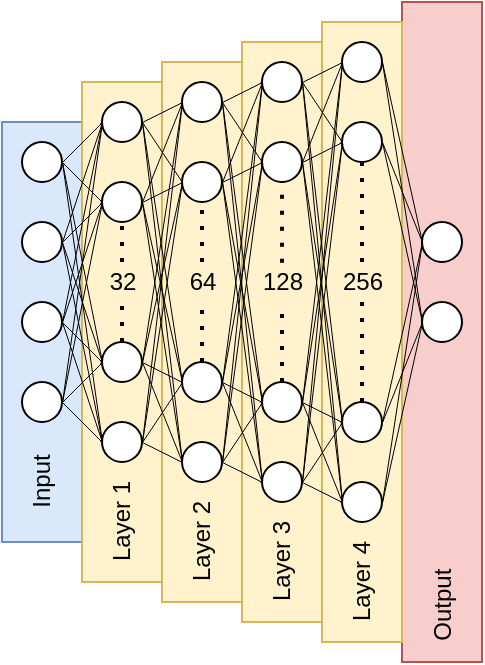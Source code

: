 <mxfile version="16.0.0" type="device"><diagram id="QJjx0-fPxzvcmYibJWj1" name="Page-1"><mxGraphModel dx="3313" dy="494" grid="1" gridSize="10" guides="0" tooltips="1" connect="1" arrows="1" fold="1" page="1" pageScale="1" pageWidth="250" pageHeight="350" math="0" shadow="0"><root><mxCell id="0"/><mxCell id="1" parent="0"/><mxCell id="jzVCBmSGAAiIgzWoK4PU-1" value="" style="group" vertex="1" connectable="0" parent="1"><mxGeometry x="-2500" width="240" height="330" as="geometry"/></mxCell><mxCell id="HOXyGE2wlWsf0si5BW3U-352" value="" style="group" parent="jzVCBmSGAAiIgzWoK4PU-1" vertex="1" connectable="0"><mxGeometry y="60" width="40" height="210" as="geometry"/></mxCell><mxCell id="HOXyGE2wlWsf0si5BW3U-348" value="" style="rounded=0;whiteSpace=wrap;html=1;fillColor=#dae8fc;strokeColor=#6c8ebf;" parent="HOXyGE2wlWsf0si5BW3U-352" vertex="1"><mxGeometry width="40" height="210" as="geometry"/></mxCell><mxCell id="HOXyGE2wlWsf0si5BW3U-350" value="Input" style="text;html=1;align=center;verticalAlign=middle;resizable=0;points=[];autosize=1;strokeColor=none;fillColor=none;rotation=-90;" parent="HOXyGE2wlWsf0si5BW3U-352" vertex="1"><mxGeometry y="170" width="40" height="20" as="geometry"/></mxCell><mxCell id="HOXyGE2wlWsf0si5BW3U-372" value="" style="group;fillColor=#f8cecc;strokeColor=#b85450;" parent="jzVCBmSGAAiIgzWoK4PU-1" vertex="1" connectable="0"><mxGeometry x="200" width="40" height="330" as="geometry"/></mxCell><mxCell id="HOXyGE2wlWsf0si5BW3U-373" value="Output" style="text;html=1;align=center;verticalAlign=middle;resizable=0;points=[];autosize=1;strokeColor=none;fillColor=none;rotation=-90;horizontal=1;" parent="HOXyGE2wlWsf0si5BW3U-372" vertex="1"><mxGeometry x="-4.448" y="292.289" width="50" height="20" as="geometry"/></mxCell><mxCell id="HOXyGE2wlWsf0si5BW3U-366" value="" style="group;fillColor=#fff2cc;strokeColor=#d6b656;" parent="jzVCBmSGAAiIgzWoK4PU-1" vertex="1" connectable="0"><mxGeometry x="160" y="10" width="40" height="310" as="geometry"/></mxCell><mxCell id="HOXyGE2wlWsf0si5BW3U-367" value="Layer 4" style="text;html=1;align=center;verticalAlign=middle;resizable=0;points=[];autosize=1;strokeColor=none;fillColor=none;rotation=-90;horizontal=1;" parent="HOXyGE2wlWsf0si5BW3U-366" vertex="1"><mxGeometry x="-10.004" y="270" width="60" height="20" as="geometry"/></mxCell><mxCell id="HOXyGE2wlWsf0si5BW3U-363" value="" style="group;fillColor=#fff2cc;strokeColor=#d6b656;" parent="jzVCBmSGAAiIgzWoK4PU-1" vertex="1" connectable="0"><mxGeometry x="120" y="20" width="40" height="290" as="geometry"/></mxCell><mxCell id="HOXyGE2wlWsf0si5BW3U-364" value="Layer 3" style="text;html=1;align=center;verticalAlign=middle;resizable=0;points=[];autosize=1;strokeColor=none;fillColor=none;rotation=-90;horizontal=1;" parent="HOXyGE2wlWsf0si5BW3U-363" vertex="1"><mxGeometry x="-10" y="250.0" width="60" height="20" as="geometry"/></mxCell><mxCell id="HOXyGE2wlWsf0si5BW3U-358" value="" style="group;fillColor=#fff2cc;strokeColor=#d6b656;" parent="jzVCBmSGAAiIgzWoK4PU-1" vertex="1" connectable="0"><mxGeometry x="80" y="30" width="40" height="270" as="geometry"/></mxCell><mxCell id="HOXyGE2wlWsf0si5BW3U-360" value="Layer 2" style="text;html=1;align=center;verticalAlign=middle;resizable=0;points=[];autosize=1;strokeColor=none;fillColor=none;rotation=-90;horizontal=1;" parent="HOXyGE2wlWsf0si5BW3U-358" vertex="1"><mxGeometry x="-10" y="229.996" width="60" height="20" as="geometry"/></mxCell><mxCell id="HOXyGE2wlWsf0si5BW3U-357" value="" style="group;fillColor=#fff2cc;strokeColor=#d6b656;" parent="jzVCBmSGAAiIgzWoK4PU-1" vertex="1" connectable="0"><mxGeometry x="40" y="40" width="40" height="250" as="geometry"/></mxCell><mxCell id="HOXyGE2wlWsf0si5BW3U-349" value="" style="rounded=0;whiteSpace=wrap;html=1;fillColor=#fff2cc;strokeColor=#d6b656;" parent="HOXyGE2wlWsf0si5BW3U-357" vertex="1"><mxGeometry width="40" height="250" as="geometry"/></mxCell><mxCell id="HOXyGE2wlWsf0si5BW3U-351" value="Layer 1" style="text;html=1;align=center;verticalAlign=middle;resizable=0;points=[];autosize=1;strokeColor=none;fillColor=none;rotation=-90;" parent="HOXyGE2wlWsf0si5BW3U-357" vertex="1"><mxGeometry x="-10" y="210" width="60" height="20" as="geometry"/></mxCell><mxCell id="HOXyGE2wlWsf0si5BW3U-341" value="" style="group" parent="jzVCBmSGAAiIgzWoK4PU-1" vertex="1" connectable="0"><mxGeometry x="50" y="50" width="25" height="180" as="geometry"/></mxCell><mxCell id="HOXyGE2wlWsf0si5BW3U-8" value="" style="ellipse;whiteSpace=wrap;html=1;aspect=fixed;container=0;" parent="HOXyGE2wlWsf0si5BW3U-341" vertex="1"><mxGeometry y="40" width="20" height="20" as="geometry"/></mxCell><mxCell id="HOXyGE2wlWsf0si5BW3U-11" value="" style="ellipse;whiteSpace=wrap;html=1;aspect=fixed;container=0;" parent="HOXyGE2wlWsf0si5BW3U-341" vertex="1"><mxGeometry y="120" width="20" height="20" as="geometry"/></mxCell><mxCell id="HOXyGE2wlWsf0si5BW3U-12" value="" style="ellipse;whiteSpace=wrap;html=1;aspect=fixed;container=0;" parent="HOXyGE2wlWsf0si5BW3U-341" vertex="1"><mxGeometry y="160" width="20" height="20" as="geometry"/></mxCell><mxCell id="HOXyGE2wlWsf0si5BW3U-14" value="" style="endArrow=none;dashed=1;html=1;dashPattern=1 3;strokeWidth=2;entryX=0.5;entryY=1;entryDx=0;entryDy=0;rounded=0;endSize=0;" parent="HOXyGE2wlWsf0si5BW3U-341" source="HOXyGE2wlWsf0si5BW3U-15" target="HOXyGE2wlWsf0si5BW3U-8" edge="1"><mxGeometry width="50" height="50" relative="1" as="geometry"><mxPoint x="30" y="69.64" as="sourcePoint"/><mxPoint x="10" y="49.64" as="targetPoint"/></mxGeometry></mxCell><mxCell id="HOXyGE2wlWsf0si5BW3U-15" value="32" style="text;html=1;align=center;verticalAlign=middle;resizable=0;points=[];autosize=1;strokeColor=none;fillColor=none;container=0;" parent="HOXyGE2wlWsf0si5BW3U-341" vertex="1"><mxGeometry x="-5" y="80" width="30" height="20" as="geometry"/></mxCell><mxCell id="HOXyGE2wlWsf0si5BW3U-17" value="" style="endArrow=none;dashed=1;html=1;dashPattern=1 3;strokeWidth=2;exitX=0.5;exitY=0;exitDx=0;exitDy=0;rounded=0;endSize=0;" parent="HOXyGE2wlWsf0si5BW3U-341" source="HOXyGE2wlWsf0si5BW3U-11" target="HOXyGE2wlWsf0si5BW3U-15" edge="1"><mxGeometry width="50" height="50" relative="1" as="geometry"><mxPoint x="40" y="119.64" as="sourcePoint"/><mxPoint x="80" y="109.64" as="targetPoint"/></mxGeometry></mxCell><mxCell id="HOXyGE2wlWsf0si5BW3U-7" value="" style="ellipse;whiteSpace=wrap;html=1;aspect=fixed;container=0;" parent="HOXyGE2wlWsf0si5BW3U-341" vertex="1"><mxGeometry width="20" height="20" as="geometry"/></mxCell><mxCell id="HOXyGE2wlWsf0si5BW3U-342" value="" style="group" parent="jzVCBmSGAAiIgzWoK4PU-1" vertex="1" connectable="0"><mxGeometry x="85" y="40" width="30" height="200" as="geometry"/></mxCell><mxCell id="HOXyGE2wlWsf0si5BW3U-177" value="" style="ellipse;whiteSpace=wrap;html=1;aspect=fixed;container=0;" parent="HOXyGE2wlWsf0si5BW3U-342" vertex="1"><mxGeometry x="5" width="20" height="20" as="geometry"/></mxCell><mxCell id="HOXyGE2wlWsf0si5BW3U-178" value="" style="ellipse;whiteSpace=wrap;html=1;aspect=fixed;container=0;" parent="HOXyGE2wlWsf0si5BW3U-342" vertex="1"><mxGeometry x="5" y="40" width="20" height="20" as="geometry"/></mxCell><mxCell id="HOXyGE2wlWsf0si5BW3U-180" value="" style="ellipse;whiteSpace=wrap;html=1;aspect=fixed;container=0;" parent="HOXyGE2wlWsf0si5BW3U-342" vertex="1"><mxGeometry x="5" y="180" width="20" height="20" as="geometry"/></mxCell><mxCell id="HOXyGE2wlWsf0si5BW3U-179" value="" style="ellipse;whiteSpace=wrap;html=1;aspect=fixed;container=0;" parent="HOXyGE2wlWsf0si5BW3U-342" vertex="1"><mxGeometry x="5" y="140" width="20" height="20" as="geometry"/></mxCell><mxCell id="HOXyGE2wlWsf0si5BW3U-244" value="" style="endArrow=none;dashed=1;html=1;dashPattern=1 3;strokeWidth=2;entryX=0.5;entryY=1;entryDx=0;entryDy=0;rounded=0;endSize=0;" parent="HOXyGE2wlWsf0si5BW3U-342" source="HOXyGE2wlWsf0si5BW3U-245" target="HOXyGE2wlWsf0si5BW3U-178" edge="1"><mxGeometry width="50" height="50" relative="1" as="geometry"><mxPoint x="35" y="79.64" as="sourcePoint"/><mxPoint x="15" y="50" as="targetPoint"/></mxGeometry></mxCell><mxCell id="HOXyGE2wlWsf0si5BW3U-245" value="64" style="text;html=1;align=center;verticalAlign=middle;resizable=0;points=[];autosize=1;strokeColor=none;fillColor=none;container=0;" parent="HOXyGE2wlWsf0si5BW3U-342" vertex="1"><mxGeometry y="90" width="30" height="20" as="geometry"/></mxCell><mxCell id="HOXyGE2wlWsf0si5BW3U-246" value="" style="endArrow=none;dashed=1;html=1;dashPattern=1 3;strokeWidth=2;exitX=0.5;exitY=0;exitDx=0;exitDy=0;rounded=0;endSize=0;" parent="HOXyGE2wlWsf0si5BW3U-342" source="HOXyGE2wlWsf0si5BW3U-179" target="HOXyGE2wlWsf0si5BW3U-245" edge="1"><mxGeometry width="50" height="50" relative="1" as="geometry"><mxPoint x="15" y="150" as="sourcePoint"/><mxPoint x="85" y="119.64" as="targetPoint"/></mxGeometry></mxCell><mxCell id="HOXyGE2wlWsf0si5BW3U-225" value="" style="endArrow=none;html=1;rounded=0;exitX=1;exitY=0.5;exitDx=0;exitDy=0;entryX=0;entryY=0.5;entryDx=0;entryDy=0;endSize=0;strokeWidth=0.5;startSize=0;" parent="jzVCBmSGAAiIgzWoK4PU-1" source="HOXyGE2wlWsf0si5BW3U-8" target="HOXyGE2wlWsf0si5BW3U-177" edge="1"><mxGeometry width="50" height="50" relative="1" as="geometry"><mxPoint x="-1500" y="219.64" as="sourcePoint"/><mxPoint x="-1440.0" y="139.28" as="targetPoint"/></mxGeometry></mxCell><mxCell id="HOXyGE2wlWsf0si5BW3U-227" value="" style="endArrow=none;html=1;rounded=0;entryX=0;entryY=0.5;entryDx=0;entryDy=0;endSize=0;strokeWidth=0.5;exitX=1;exitY=0.5;exitDx=0;exitDy=0;startSize=0;" parent="jzVCBmSGAAiIgzWoK4PU-1" source="HOXyGE2wlWsf0si5BW3U-11" target="HOXyGE2wlWsf0si5BW3U-177" edge="1"><mxGeometry width="50" height="50" relative="1" as="geometry"><mxPoint x="-1500" y="319.64" as="sourcePoint"/><mxPoint x="-1440.0" y="119.28" as="targetPoint"/></mxGeometry></mxCell><mxCell id="HOXyGE2wlWsf0si5BW3U-228" value="" style="endArrow=none;html=1;rounded=0;entryX=0;entryY=0.5;entryDx=0;entryDy=0;endSize=0;strokeWidth=0.5;exitX=1;exitY=0.5;exitDx=0;exitDy=0;startSize=0;" parent="jzVCBmSGAAiIgzWoK4PU-1" source="HOXyGE2wlWsf0si5BW3U-12" target="HOXyGE2wlWsf0si5BW3U-177" edge="1"><mxGeometry width="50" height="50" relative="1" as="geometry"><mxPoint x="-1500" y="359.64" as="sourcePoint"/><mxPoint x="-1440.0" y="119.28" as="targetPoint"/></mxGeometry></mxCell><mxCell id="HOXyGE2wlWsf0si5BW3U-226" value="" style="endArrow=none;html=1;rounded=0;exitX=1;exitY=0.5;exitDx=0;exitDy=0;entryX=0;entryY=0.5;entryDx=0;entryDy=0;endSize=0;strokeWidth=0.5;startSize=0;" parent="jzVCBmSGAAiIgzWoK4PU-1" source="HOXyGE2wlWsf0si5BW3U-7" target="HOXyGE2wlWsf0si5BW3U-177" edge="1"><mxGeometry width="50" height="50" relative="1" as="geometry"><mxPoint x="-1500" y="179.64" as="sourcePoint"/><mxPoint x="-1440.0" y="139.28" as="targetPoint"/></mxGeometry></mxCell><mxCell id="HOXyGE2wlWsf0si5BW3U-232" value="" style="endArrow=none;html=1;rounded=0;entryX=0;entryY=0.5;entryDx=0;entryDy=0;endSize=0;strokeWidth=0.5;exitX=1;exitY=0.5;exitDx=0;exitDy=0;startSize=0;" parent="jzVCBmSGAAiIgzWoK4PU-1" source="HOXyGE2wlWsf0si5BW3U-8" target="HOXyGE2wlWsf0si5BW3U-178" edge="1"><mxGeometry width="50" height="50" relative="1" as="geometry"><mxPoint x="110" y="100" as="sourcePoint"/><mxPoint x="170.0" y="59.64" as="targetPoint"/></mxGeometry></mxCell><mxCell id="HOXyGE2wlWsf0si5BW3U-231" value="" style="endArrow=none;html=1;rounded=0;entryX=0;entryY=0.5;entryDx=0;entryDy=0;endSize=0;strokeWidth=0.5;exitX=1;exitY=0.5;exitDx=0;exitDy=0;startSize=0;" parent="jzVCBmSGAAiIgzWoK4PU-1" source="HOXyGE2wlWsf0si5BW3U-11" target="HOXyGE2wlWsf0si5BW3U-178" edge="1"><mxGeometry width="50" height="50" relative="1" as="geometry"><mxPoint x="110" y="200" as="sourcePoint"/><mxPoint x="170.0" y="39.64" as="targetPoint"/></mxGeometry></mxCell><mxCell id="HOXyGE2wlWsf0si5BW3U-230" value="" style="endArrow=none;html=1;rounded=0;entryX=0;entryY=0.5;entryDx=0;entryDy=0;endSize=0;strokeWidth=0.5;exitX=1;exitY=0.5;exitDx=0;exitDy=0;startSize=0;" parent="jzVCBmSGAAiIgzWoK4PU-1" source="HOXyGE2wlWsf0si5BW3U-12" target="HOXyGE2wlWsf0si5BW3U-178" edge="1"><mxGeometry width="50" height="50" relative="1" as="geometry"><mxPoint x="110" y="240" as="sourcePoint"/><mxPoint x="170.0" y="39.64" as="targetPoint"/></mxGeometry></mxCell><mxCell id="HOXyGE2wlWsf0si5BW3U-233" value="" style="endArrow=none;html=1;rounded=0;entryX=0;entryY=0.5;entryDx=0;entryDy=0;endSize=0;strokeWidth=0.5;exitX=1;exitY=0.5;exitDx=0;exitDy=0;startSize=0;" parent="jzVCBmSGAAiIgzWoK4PU-1" source="HOXyGE2wlWsf0si5BW3U-7" target="HOXyGE2wlWsf0si5BW3U-178" edge="1"><mxGeometry width="50" height="50" relative="1" as="geometry"><mxPoint x="110" y="60" as="sourcePoint"/><mxPoint x="170.0" y="59.64" as="targetPoint"/></mxGeometry></mxCell><mxCell id="HOXyGE2wlWsf0si5BW3U-234" value="" style="endArrow=none;html=1;rounded=0;exitX=1;exitY=0.5;exitDx=0;exitDy=0;entryX=0;entryY=0.5;entryDx=0;entryDy=0;endSize=0;strokeWidth=0.5;startSize=0;" parent="jzVCBmSGAAiIgzWoK4PU-1" source="HOXyGE2wlWsf0si5BW3U-8" target="HOXyGE2wlWsf0si5BW3U-180" edge="1"><mxGeometry width="50" height="50" relative="1" as="geometry"><mxPoint x="110" y="80" as="sourcePoint"/><mxPoint x="170.0" y="278.92" as="targetPoint"/></mxGeometry></mxCell><mxCell id="HOXyGE2wlWsf0si5BW3U-235" value="" style="endArrow=none;html=1;rounded=0;entryX=0;entryY=0.5;entryDx=0;entryDy=0;exitX=1;exitY=0.5;exitDx=0;exitDy=0;endSize=0;strokeWidth=0.5;startSize=0;" parent="jzVCBmSGAAiIgzWoK4PU-1" source="HOXyGE2wlWsf0si5BW3U-11" target="HOXyGE2wlWsf0si5BW3U-180" edge="1"><mxGeometry width="50" height="50" relative="1" as="geometry"><mxPoint x="110" y="180.0" as="sourcePoint"/><mxPoint x="170.0" y="258.92" as="targetPoint"/></mxGeometry></mxCell><mxCell id="HOXyGE2wlWsf0si5BW3U-236" value="" style="endArrow=none;html=1;rounded=0;exitX=1;exitY=0.5;exitDx=0;exitDy=0;entryX=0;entryY=0.5;entryDx=0;entryDy=0;endSize=0;strokeWidth=0.5;startSize=0;" parent="jzVCBmSGAAiIgzWoK4PU-1" source="HOXyGE2wlWsf0si5BW3U-12" target="HOXyGE2wlWsf0si5BW3U-180" edge="1"><mxGeometry width="50" height="50" relative="1" as="geometry"><mxPoint x="110" y="220" as="sourcePoint"/><mxPoint x="170.0" y="258.92" as="targetPoint"/></mxGeometry></mxCell><mxCell id="HOXyGE2wlWsf0si5BW3U-237" value="" style="endArrow=none;html=1;rounded=0;entryX=0;entryY=0.5;entryDx=0;entryDy=0;exitX=1;exitY=0.5;exitDx=0;exitDy=0;endSize=0;strokeWidth=0.5;startSize=0;" parent="jzVCBmSGAAiIgzWoK4PU-1" source="HOXyGE2wlWsf0si5BW3U-7" target="HOXyGE2wlWsf0si5BW3U-180" edge="1"><mxGeometry width="50" height="50" relative="1" as="geometry"><mxPoint x="110" y="40" as="sourcePoint"/><mxPoint x="170.0" y="278.92" as="targetPoint"/></mxGeometry></mxCell><mxCell id="HOXyGE2wlWsf0si5BW3U-240" value="" style="endArrow=none;html=1;rounded=0;entryX=0;entryY=0.5;entryDx=0;entryDy=0;endSize=0;strokeWidth=0.5;exitX=1;exitY=0.5;exitDx=0;exitDy=0;startSize=0;" parent="jzVCBmSGAAiIgzWoK4PU-1" source="HOXyGE2wlWsf0si5BW3U-8" target="HOXyGE2wlWsf0si5BW3U-179" edge="1"><mxGeometry width="50" height="50" relative="1" as="geometry"><mxPoint x="110" y="80" as="sourcePoint"/><mxPoint x="170.0" y="238.92" as="targetPoint"/></mxGeometry></mxCell><mxCell id="HOXyGE2wlWsf0si5BW3U-241" value="" style="endArrow=none;html=1;rounded=0;entryX=0;entryY=0.5;entryDx=0;entryDy=0;endSize=0;strokeWidth=0.5;exitX=1;exitY=0.5;exitDx=0;exitDy=0;startSize=0;" parent="jzVCBmSGAAiIgzWoK4PU-1" source="HOXyGE2wlWsf0si5BW3U-11" target="HOXyGE2wlWsf0si5BW3U-179" edge="1"><mxGeometry width="50" height="50" relative="1" as="geometry"><mxPoint x="110" y="180.0" as="sourcePoint"/><mxPoint x="170.0" y="218.92" as="targetPoint"/></mxGeometry></mxCell><mxCell id="HOXyGE2wlWsf0si5BW3U-242" value="" style="endArrow=none;html=1;rounded=0;entryX=0;entryY=0.5;entryDx=0;entryDy=0;endSize=0;strokeWidth=0.5;exitX=1;exitY=0.5;exitDx=0;exitDy=0;startSize=0;" parent="jzVCBmSGAAiIgzWoK4PU-1" source="HOXyGE2wlWsf0si5BW3U-12" target="HOXyGE2wlWsf0si5BW3U-179" edge="1"><mxGeometry width="50" height="50" relative="1" as="geometry"><mxPoint x="110" y="220" as="sourcePoint"/><mxPoint x="170.0" y="218.92" as="targetPoint"/></mxGeometry></mxCell><mxCell id="HOXyGE2wlWsf0si5BW3U-239" value="" style="endArrow=none;html=1;rounded=0;entryX=0;entryY=0.5;entryDx=0;entryDy=0;endSize=0;strokeWidth=0.5;exitX=1;exitY=0.5;exitDx=0;exitDy=0;startSize=0;" parent="jzVCBmSGAAiIgzWoK4PU-1" source="HOXyGE2wlWsf0si5BW3U-7" target="HOXyGE2wlWsf0si5BW3U-179" edge="1"><mxGeometry width="50" height="50" relative="1" as="geometry"><mxPoint x="110" y="40" as="sourcePoint"/><mxPoint x="170.0" y="238.92" as="targetPoint"/></mxGeometry></mxCell><mxCell id="HOXyGE2wlWsf0si5BW3U-343" value="" style="group" parent="jzVCBmSGAAiIgzWoK4PU-1" vertex="1" connectable="0"><mxGeometry x="125" y="30" width="35" height="220" as="geometry"/></mxCell><mxCell id="HOXyGE2wlWsf0si5BW3U-181" value="" style="ellipse;whiteSpace=wrap;html=1;aspect=fixed;container=0;" parent="HOXyGE2wlWsf0si5BW3U-343" vertex="1"><mxGeometry x="5" y="40" width="20" height="20" as="geometry"/></mxCell><mxCell id="HOXyGE2wlWsf0si5BW3U-182" value="" style="ellipse;whiteSpace=wrap;html=1;aspect=fixed;container=0;" parent="HOXyGE2wlWsf0si5BW3U-343" vertex="1"><mxGeometry x="5" y="160" width="20" height="20" as="geometry"/></mxCell><mxCell id="HOXyGE2wlWsf0si5BW3U-183" value="" style="ellipse;whiteSpace=wrap;html=1;aspect=fixed;container=0;" parent="HOXyGE2wlWsf0si5BW3U-343" vertex="1"><mxGeometry x="5" y="200" width="20" height="20" as="geometry"/></mxCell><mxCell id="HOXyGE2wlWsf0si5BW3U-184" value="" style="endArrow=none;dashed=1;html=1;dashPattern=1 3;strokeWidth=2;entryX=0.5;entryY=1;entryDx=0;entryDy=0;rounded=0;endSize=0;" parent="HOXyGE2wlWsf0si5BW3U-343" source="HOXyGE2wlWsf0si5BW3U-185" target="HOXyGE2wlWsf0si5BW3U-181" edge="1"><mxGeometry width="50" height="50" relative="1" as="geometry"><mxPoint x="35" y="90" as="sourcePoint"/><mxPoint x="15" y="70" as="targetPoint"/></mxGeometry></mxCell><mxCell id="HOXyGE2wlWsf0si5BW3U-185" value="128" style="text;html=1;align=center;verticalAlign=middle;resizable=0;points=[];autosize=1;strokeColor=none;fillColor=none;container=0;" parent="HOXyGE2wlWsf0si5BW3U-343" vertex="1"><mxGeometry x="-5" y="100.36" width="40" height="20" as="geometry"/></mxCell><mxCell id="HOXyGE2wlWsf0si5BW3U-186" value="" style="endArrow=none;dashed=1;html=1;dashPattern=1 3;strokeWidth=2;exitX=0.5;exitY=0;exitDx=0;exitDy=0;rounded=0;endSize=0;" parent="HOXyGE2wlWsf0si5BW3U-343" source="HOXyGE2wlWsf0si5BW3U-182" target="HOXyGE2wlWsf0si5BW3U-185" edge="1"><mxGeometry width="50" height="50" relative="1" as="geometry"><mxPoint x="45" y="140" as="sourcePoint"/><mxPoint x="85" y="130" as="targetPoint"/></mxGeometry></mxCell><mxCell id="HOXyGE2wlWsf0si5BW3U-218" value="" style="ellipse;whiteSpace=wrap;html=1;aspect=fixed;container=0;" parent="HOXyGE2wlWsf0si5BW3U-343" vertex="1"><mxGeometry x="5" width="20" height="20" as="geometry"/></mxCell><mxCell id="HOXyGE2wlWsf0si5BW3U-188" value="" style="endArrow=classic;html=1;exitX=1;exitY=0.5;exitDx=0;exitDy=0;entryX=0;entryY=0.5;entryDx=0;entryDy=0;strokeWidth=0.5;rounded=0;endSize=0;startSize=0;" parent="jzVCBmSGAAiIgzWoK4PU-1" source="HOXyGE2wlWsf0si5BW3U-177" target="HOXyGE2wlWsf0si5BW3U-181" edge="1"><mxGeometry width="50" height="50" relative="1" as="geometry"><mxPoint x="290" y="130" as="sourcePoint"/><mxPoint x="350" y="90" as="targetPoint"/></mxGeometry></mxCell><mxCell id="HOXyGE2wlWsf0si5BW3U-192" value="" style="endArrow=classic;html=1;exitX=1;exitY=0.5;exitDx=0;exitDy=0;entryX=0;entryY=0.5;entryDx=0;entryDy=0;strokeWidth=0.5;rounded=0;endSize=0;startSize=0;" parent="jzVCBmSGAAiIgzWoK4PU-1" source="HOXyGE2wlWsf0si5BW3U-178" target="HOXyGE2wlWsf0si5BW3U-181" edge="1"><mxGeometry width="50" height="50" relative="1" as="geometry"><mxPoint x="210" y="180" as="sourcePoint"/><mxPoint x="260" y="130" as="targetPoint"/></mxGeometry></mxCell><mxCell id="HOXyGE2wlWsf0si5BW3U-199" value="" style="endArrow=classic;html=1;strokeWidth=0.5;rounded=0;endSize=0;entryX=0;entryY=0.5;entryDx=0;entryDy=0;exitX=1;exitY=0.5;exitDx=0;exitDy=0;startSize=0;" parent="jzVCBmSGAAiIgzWoK4PU-1" source="HOXyGE2wlWsf0si5BW3U-180" target="HOXyGE2wlWsf0si5BW3U-181" edge="1"><mxGeometry width="50" height="50" relative="1" as="geometry"><mxPoint x="190" y="200" as="sourcePoint"/><mxPoint x="250" y="80" as="targetPoint"/></mxGeometry></mxCell><mxCell id="HOXyGE2wlWsf0si5BW3U-196" value="" style="endArrow=classic;html=1;strokeWidth=0.5;rounded=0;endSize=0;entryX=0;entryY=0.5;entryDx=0;entryDy=0;exitX=1;exitY=0.5;exitDx=0;exitDy=0;startSize=0;" parent="jzVCBmSGAAiIgzWoK4PU-1" source="HOXyGE2wlWsf0si5BW3U-179" target="HOXyGE2wlWsf0si5BW3U-181" edge="1"><mxGeometry width="50" height="50" relative="1" as="geometry"><mxPoint x="190" y="160" as="sourcePoint"/><mxPoint x="250" y="80" as="targetPoint"/></mxGeometry></mxCell><mxCell id="HOXyGE2wlWsf0si5BW3U-189" value="" style="endArrow=classic;html=1;entryX=0;entryY=0.5;entryDx=0;entryDy=0;strokeWidth=0.5;rounded=0;endSize=0;exitX=1;exitY=0.5;exitDx=0;exitDy=0;startSize=0;" parent="jzVCBmSGAAiIgzWoK4PU-1" source="HOXyGE2wlWsf0si5BW3U-177" target="HOXyGE2wlWsf0si5BW3U-182" edge="1"><mxGeometry width="50" height="50" relative="1" as="geometry"><mxPoint x="280" y="100" as="sourcePoint"/><mxPoint x="350" y="110" as="targetPoint"/></mxGeometry></mxCell><mxCell id="HOXyGE2wlWsf0si5BW3U-193" value="" style="endArrow=classic;html=1;strokeWidth=0.5;rounded=0;endSize=0;exitX=1;exitY=0.5;exitDx=0;exitDy=0;entryX=0;entryY=0.5;entryDx=0;entryDy=0;startSize=0;" parent="jzVCBmSGAAiIgzWoK4PU-1" source="HOXyGE2wlWsf0si5BW3U-178" target="HOXyGE2wlWsf0si5BW3U-182" edge="1"><mxGeometry width="50" height="50" relative="1" as="geometry"><mxPoint x="190" y="120" as="sourcePoint"/><mxPoint x="250" y="200" as="targetPoint"/></mxGeometry></mxCell><mxCell id="HOXyGE2wlWsf0si5BW3U-200" value="" style="endArrow=classic;html=1;exitX=1;exitY=0.5;exitDx=0;exitDy=0;strokeWidth=0.5;rounded=0;endSize=0;entryX=0;entryY=0.5;entryDx=0;entryDy=0;startSize=0;" parent="jzVCBmSGAAiIgzWoK4PU-1" source="HOXyGE2wlWsf0si5BW3U-180" target="HOXyGE2wlWsf0si5BW3U-182" edge="1"><mxGeometry width="50" height="50" relative="1" as="geometry"><mxPoint x="300" y="230" as="sourcePoint"/><mxPoint x="250" y="180" as="targetPoint"/></mxGeometry></mxCell><mxCell id="HOXyGE2wlWsf0si5BW3U-197" value="" style="endArrow=classic;html=1;exitX=1;exitY=0.5;exitDx=0;exitDy=0;entryX=0;entryY=0.5;entryDx=0;entryDy=0;strokeWidth=0.5;rounded=0;endSize=0;startSize=0;" parent="jzVCBmSGAAiIgzWoK4PU-1" source="HOXyGE2wlWsf0si5BW3U-179" target="HOXyGE2wlWsf0si5BW3U-182" edge="1"><mxGeometry width="50" height="50" relative="1" as="geometry"><mxPoint x="260" y="190" as="sourcePoint"/><mxPoint x="310" y="140" as="targetPoint"/></mxGeometry></mxCell><mxCell id="HOXyGE2wlWsf0si5BW3U-190" value="" style="endArrow=classic;html=1;entryX=0;entryY=0.5;entryDx=0;entryDy=0;strokeWidth=0.5;rounded=0;endSize=0;exitX=1;exitY=0.5;exitDx=0;exitDy=0;startSize=0;" parent="jzVCBmSGAAiIgzWoK4PU-1" source="HOXyGE2wlWsf0si5BW3U-177" target="HOXyGE2wlWsf0si5BW3U-183" edge="1"><mxGeometry width="50" height="50" relative="1" as="geometry"><mxPoint x="280" y="100" as="sourcePoint"/><mxPoint x="340" y="240" as="targetPoint"/></mxGeometry></mxCell><mxCell id="HOXyGE2wlWsf0si5BW3U-194" value="" style="endArrow=classic;html=1;strokeWidth=0.5;rounded=0;endSize=0;entryX=0;entryY=0.5;entryDx=0;entryDy=0;exitX=1;exitY=0.5;exitDx=0;exitDy=0;startSize=0;" parent="jzVCBmSGAAiIgzWoK4PU-1" source="HOXyGE2wlWsf0si5BW3U-178" target="HOXyGE2wlWsf0si5BW3U-183" edge="1"><mxGeometry width="50" height="50" relative="1" as="geometry"><mxPoint x="190" y="120" as="sourcePoint"/><mxPoint x="250" y="240" as="targetPoint"/></mxGeometry></mxCell><mxCell id="HOXyGE2wlWsf0si5BW3U-201" value="" style="endArrow=classic;html=1;exitX=1;exitY=0.5;exitDx=0;exitDy=0;strokeWidth=0.5;rounded=0;endSize=0;entryX=0;entryY=0.5;entryDx=0;entryDy=0;startSize=0;" parent="jzVCBmSGAAiIgzWoK4PU-1" source="HOXyGE2wlWsf0si5BW3U-180" target="HOXyGE2wlWsf0si5BW3U-183" edge="1"><mxGeometry width="50" height="50" relative="1" as="geometry"><mxPoint x="310" y="240" as="sourcePoint"/><mxPoint x="250" y="220" as="targetPoint"/></mxGeometry></mxCell><mxCell id="HOXyGE2wlWsf0si5BW3U-198" value="" style="endArrow=classic;html=1;entryX=0;entryY=0.5;entryDx=0;entryDy=0;strokeWidth=0.5;rounded=0;endSize=0;exitX=1;exitY=0.5;exitDx=0;exitDy=0;startSize=0;" parent="jzVCBmSGAAiIgzWoK4PU-1" source="HOXyGE2wlWsf0si5BW3U-179" target="HOXyGE2wlWsf0si5BW3U-183" edge="1"><mxGeometry width="50" height="50" relative="1" as="geometry"><mxPoint x="190" y="140" as="sourcePoint"/><mxPoint x="220" y="210" as="targetPoint"/></mxGeometry></mxCell><mxCell id="HOXyGE2wlWsf0si5BW3U-187" value="" style="endArrow=classic;html=1;exitX=1;exitY=0.5;exitDx=0;exitDy=0;entryX=0;entryY=0.5;entryDx=0;entryDy=0;strokeWidth=0.5;rounded=0;endSize=0;startSize=0;" parent="jzVCBmSGAAiIgzWoK4PU-1" source="HOXyGE2wlWsf0si5BW3U-177" target="HOXyGE2wlWsf0si5BW3U-218" edge="1"><mxGeometry width="50" height="50" relative="1" as="geometry"><mxPoint x="400" y="180" as="sourcePoint"/><mxPoint x="450" y="130" as="targetPoint"/></mxGeometry></mxCell><mxCell id="HOXyGE2wlWsf0si5BW3U-191" value="" style="endArrow=classic;html=1;exitX=1;exitY=0.5;exitDx=0;exitDy=0;entryX=0;entryY=0.5;entryDx=0;entryDy=0;strokeWidth=0.5;rounded=0;endSize=0;startSize=0;" parent="jzVCBmSGAAiIgzWoK4PU-1" source="HOXyGE2wlWsf0si5BW3U-178" target="HOXyGE2wlWsf0si5BW3U-218" edge="1"><mxGeometry width="50" height="50" relative="1" as="geometry"><mxPoint x="200" y="170" as="sourcePoint"/><mxPoint x="250" y="120" as="targetPoint"/></mxGeometry></mxCell><mxCell id="HOXyGE2wlWsf0si5BW3U-219" value="" style="endArrow=none;html=1;exitX=1;exitY=0.5;exitDx=0;exitDy=0;strokeWidth=0.5;rounded=0;endSize=0;entryX=0;entryY=0.5;entryDx=0;entryDy=0;startSize=0;" parent="jzVCBmSGAAiIgzWoK4PU-1" source="HOXyGE2wlWsf0si5BW3U-180" target="HOXyGE2wlWsf0si5BW3U-218" edge="1"><mxGeometry width="50" height="50" relative="1" as="geometry"><mxPoint x="190" y="200.36" as="sourcePoint"/><mxPoint x="250" y="40" as="targetPoint"/></mxGeometry></mxCell><mxCell id="HOXyGE2wlWsf0si5BW3U-195" value="" style="endArrow=classic;html=1;exitX=1;exitY=0.5;exitDx=0;exitDy=0;entryX=0;entryY=0.5;entryDx=0;entryDy=0;strokeWidth=0.5;rounded=0;endSize=0;startSize=0;" parent="jzVCBmSGAAiIgzWoK4PU-1" source="HOXyGE2wlWsf0si5BW3U-179" target="HOXyGE2wlWsf0si5BW3U-218" edge="1"><mxGeometry width="50" height="50" relative="1" as="geometry"><mxPoint x="240" y="190" as="sourcePoint"/><mxPoint x="290" y="140" as="targetPoint"/></mxGeometry></mxCell><mxCell id="HOXyGE2wlWsf0si5BW3U-344" value="" style="group" parent="jzVCBmSGAAiIgzWoK4PU-1" vertex="1" connectable="0"><mxGeometry x="165" y="20" width="35" height="240" as="geometry"/></mxCell><mxCell id="HOXyGE2wlWsf0si5BW3U-287" value="" style="ellipse;whiteSpace=wrap;html=1;aspect=fixed;container=0;" parent="HOXyGE2wlWsf0si5BW3U-344" vertex="1"><mxGeometry x="5" y="40" width="20" height="20" as="geometry"/></mxCell><mxCell id="HOXyGE2wlWsf0si5BW3U-288" value="" style="ellipse;whiteSpace=wrap;html=1;aspect=fixed;container=0;" parent="HOXyGE2wlWsf0si5BW3U-344" vertex="1"><mxGeometry x="5" y="220" width="20" height="20" as="geometry"/></mxCell><mxCell id="HOXyGE2wlWsf0si5BW3U-289" value="" style="ellipse;whiteSpace=wrap;html=1;aspect=fixed;container=0;" parent="HOXyGE2wlWsf0si5BW3U-344" vertex="1"><mxGeometry x="5" y="180" width="20" height="20" as="geometry"/></mxCell><mxCell id="HOXyGE2wlWsf0si5BW3U-290" value="" style="endArrow=none;dashed=1;html=1;dashPattern=1 3;strokeWidth=2;entryX=0.5;entryY=1;entryDx=0;entryDy=0;rounded=0;endSize=0;" parent="HOXyGE2wlWsf0si5BW3U-344" source="HOXyGE2wlWsf0si5BW3U-291" target="HOXyGE2wlWsf0si5BW3U-287" edge="1"><mxGeometry width="50" height="50" relative="1" as="geometry"><mxPoint x="55" y="99.64" as="sourcePoint"/><mxPoint x="35" y="70" as="targetPoint"/></mxGeometry></mxCell><mxCell id="HOXyGE2wlWsf0si5BW3U-291" value="256" style="text;html=1;align=center;verticalAlign=middle;resizable=0;points=[];autosize=1;strokeColor=none;fillColor=none;container=0;" parent="HOXyGE2wlWsf0si5BW3U-344" vertex="1"><mxGeometry x="-5" y="110" width="40" height="20" as="geometry"/></mxCell><mxCell id="HOXyGE2wlWsf0si5BW3U-292" value="" style="endArrow=none;dashed=1;html=1;dashPattern=1 3;strokeWidth=2;exitX=0.5;exitY=0;exitDx=0;exitDy=0;rounded=0;endSize=0;" parent="HOXyGE2wlWsf0si5BW3U-344" source="HOXyGE2wlWsf0si5BW3U-289" target="HOXyGE2wlWsf0si5BW3U-291" edge="1"><mxGeometry width="50" height="50" relative="1" as="geometry"><mxPoint x="35" y="170" as="sourcePoint"/><mxPoint x="105" y="139.64" as="targetPoint"/></mxGeometry></mxCell><mxCell id="HOXyGE2wlWsf0si5BW3U-251" value="" style="ellipse;whiteSpace=wrap;html=1;aspect=fixed;container=0;" parent="HOXyGE2wlWsf0si5BW3U-344" vertex="1"><mxGeometry x="5" width="20" height="20" as="geometry"/></mxCell><mxCell id="HOXyGE2wlWsf0si5BW3U-207" value="" style="endArrow=classic;html=1;rounded=0;entryX=0;entryY=0.5;entryDx=0;entryDy=0;endSize=0;strokeWidth=0.5;exitX=1;exitY=0.5;exitDx=0;exitDy=0;startSize=0;" parent="jzVCBmSGAAiIgzWoK4PU-1" source="HOXyGE2wlWsf0si5BW3U-181" target="HOXyGE2wlWsf0si5BW3U-287" edge="1"><mxGeometry width="50" height="50" relative="1" as="geometry"><mxPoint x="155" y="140" as="sourcePoint"/><mxPoint x="215.0" y="100.0" as="targetPoint"/></mxGeometry></mxCell><mxCell id="HOXyGE2wlWsf0si5BW3U-211" value="" style="endArrow=classic;html=1;rounded=0;entryX=0;entryY=0.5;entryDx=0;entryDy=0;endSize=0;strokeWidth=0.5;exitX=1;exitY=0.5;exitDx=0;exitDy=0;startSize=0;" parent="jzVCBmSGAAiIgzWoK4PU-1" source="HOXyGE2wlWsf0si5BW3U-182" target="HOXyGE2wlWsf0si5BW3U-287" edge="1"><mxGeometry width="50" height="50" relative="1" as="geometry"><mxPoint x="155" y="200" as="sourcePoint"/><mxPoint x="215.0" y="40.0" as="targetPoint"/></mxGeometry></mxCell><mxCell id="HOXyGE2wlWsf0si5BW3U-215" value="" style="endArrow=classic;html=1;rounded=0;entryX=0;entryY=0.5;entryDx=0;entryDy=0;endSize=0;strokeWidth=0.5;exitX=1;exitY=0.5;exitDx=0;exitDy=0;startSize=0;" parent="jzVCBmSGAAiIgzWoK4PU-1" source="HOXyGE2wlWsf0si5BW3U-183" target="HOXyGE2wlWsf0si5BW3U-287" edge="1"><mxGeometry width="50" height="50" relative="1" as="geometry"><mxPoint x="155" y="240" as="sourcePoint"/><mxPoint x="215.0" y="40.0" as="targetPoint"/></mxGeometry></mxCell><mxCell id="HOXyGE2wlWsf0si5BW3U-203" value="" style="endArrow=classic;html=1;rounded=0;entryX=0;entryY=0.5;entryDx=0;entryDy=0;endSize=0;strokeWidth=0.5;exitX=1;exitY=0.5;exitDx=0;exitDy=0;startSize=0;" parent="jzVCBmSGAAiIgzWoK4PU-1" source="HOXyGE2wlWsf0si5BW3U-218" target="HOXyGE2wlWsf0si5BW3U-287" edge="1"><mxGeometry width="50" height="50" relative="1" as="geometry"><mxPoint x="155" y="100" as="sourcePoint"/><mxPoint x="215.0" y="100.0" as="targetPoint"/></mxGeometry></mxCell><mxCell id="HOXyGE2wlWsf0si5BW3U-209" value="" style="endArrow=classic;html=1;rounded=0;exitX=1;exitY=0.5;exitDx=0;exitDy=0;entryX=0;entryY=0.5;entryDx=0;entryDy=0;endSize=0;strokeWidth=0.5;startSize=0;" parent="jzVCBmSGAAiIgzWoK4PU-1" source="HOXyGE2wlWsf0si5BW3U-181" target="HOXyGE2wlWsf0si5BW3U-288" edge="1"><mxGeometry width="50" height="50" relative="1" as="geometry"><mxPoint x="205" y="120" as="sourcePoint"/><mxPoint x="215.0" y="279.28" as="targetPoint"/></mxGeometry></mxCell><mxCell id="HOXyGE2wlWsf0si5BW3U-213" value="" style="endArrow=classic;html=1;rounded=0;entryX=0;entryY=0.5;entryDx=0;entryDy=0;exitX=1;exitY=0.5;exitDx=0;exitDy=0;endSize=0;strokeWidth=0.5;startSize=0;" parent="jzVCBmSGAAiIgzWoK4PU-1" source="HOXyGE2wlWsf0si5BW3U-182" target="HOXyGE2wlWsf0si5BW3U-288" edge="1"><mxGeometry width="50" height="50" relative="1" as="geometry"><mxPoint x="205" y="140" as="sourcePoint"/><mxPoint x="215.0" y="259.28" as="targetPoint"/></mxGeometry></mxCell><mxCell id="HOXyGE2wlWsf0si5BW3U-217" value="" style="endArrow=classic;html=1;rounded=0;exitX=1;exitY=0.5;exitDx=0;exitDy=0;entryX=0;entryY=0.5;entryDx=0;entryDy=0;endSize=0;strokeWidth=0.5;startSize=0;" parent="jzVCBmSGAAiIgzWoK4PU-1" source="HOXyGE2wlWsf0si5BW3U-183" target="HOXyGE2wlWsf0si5BW3U-288" edge="1"><mxGeometry width="50" height="50" relative="1" as="geometry"><mxPoint x="205" y="180" as="sourcePoint"/><mxPoint x="215.0" y="259.28" as="targetPoint"/></mxGeometry></mxCell><mxCell id="HOXyGE2wlWsf0si5BW3U-205" value="" style="endArrow=classic;html=1;rounded=0;entryX=0;entryY=0.5;entryDx=0;entryDy=0;exitX=1;exitY=0.5;exitDx=0;exitDy=0;endSize=0;strokeWidth=0.5;startSize=0;" parent="jzVCBmSGAAiIgzWoK4PU-1" source="HOXyGE2wlWsf0si5BW3U-218" target="HOXyGE2wlWsf0si5BW3U-288" edge="1"><mxGeometry width="50" height="50" relative="1" as="geometry"><mxPoint x="205" y="80" as="sourcePoint"/><mxPoint x="215.0" y="279.28" as="targetPoint"/></mxGeometry></mxCell><mxCell id="HOXyGE2wlWsf0si5BW3U-208" value="" style="endArrow=classic;html=1;rounded=0;entryX=0;entryY=0.5;entryDx=0;entryDy=0;endSize=0;strokeWidth=0.5;exitX=1;exitY=0.5;exitDx=0;exitDy=0;startSize=0;" parent="jzVCBmSGAAiIgzWoK4PU-1" source="HOXyGE2wlWsf0si5BW3U-181" target="HOXyGE2wlWsf0si5BW3U-289" edge="1"><mxGeometry width="50" height="50" relative="1" as="geometry"><mxPoint x="155" y="80" as="sourcePoint"/><mxPoint x="215.0" y="239.28" as="targetPoint"/></mxGeometry></mxCell><mxCell id="HOXyGE2wlWsf0si5BW3U-212" value="" style="endArrow=classic;html=1;rounded=0;entryX=0;entryY=0.5;entryDx=0;entryDy=0;endSize=0;strokeWidth=0.5;exitX=1;exitY=0.5;exitDx=0;exitDy=0;startSize=0;" parent="jzVCBmSGAAiIgzWoK4PU-1" source="HOXyGE2wlWsf0si5BW3U-182" target="HOXyGE2wlWsf0si5BW3U-289" edge="1"><mxGeometry width="50" height="50" relative="1" as="geometry"><mxPoint x="155" y="180" as="sourcePoint"/><mxPoint x="215.0" y="219.28" as="targetPoint"/></mxGeometry></mxCell><mxCell id="HOXyGE2wlWsf0si5BW3U-216" value="" style="endArrow=classic;html=1;rounded=0;entryX=0;entryY=0.5;entryDx=0;entryDy=0;endSize=0;strokeWidth=0.5;exitX=1;exitY=0.5;exitDx=0;exitDy=0;startSize=0;" parent="jzVCBmSGAAiIgzWoK4PU-1" source="HOXyGE2wlWsf0si5BW3U-183" target="HOXyGE2wlWsf0si5BW3U-289" edge="1"><mxGeometry width="50" height="50" relative="1" as="geometry"><mxPoint x="155" y="220" as="sourcePoint"/><mxPoint x="215.0" y="219.28" as="targetPoint"/></mxGeometry></mxCell><mxCell id="HOXyGE2wlWsf0si5BW3U-204" value="" style="endArrow=classic;html=1;rounded=0;entryX=0;entryY=0.5;entryDx=0;entryDy=0;endSize=0;strokeWidth=0.5;exitX=1;exitY=0.5;exitDx=0;exitDy=0;startSize=0;" parent="jzVCBmSGAAiIgzWoK4PU-1" source="HOXyGE2wlWsf0si5BW3U-218" target="HOXyGE2wlWsf0si5BW3U-289" edge="1"><mxGeometry width="50" height="50" relative="1" as="geometry"><mxPoint x="155" y="40" as="sourcePoint"/><mxPoint x="215.0" y="239.28" as="targetPoint"/></mxGeometry></mxCell><mxCell id="HOXyGE2wlWsf0si5BW3U-294" value="" style="endArrow=none;html=1;rounded=0;exitX=1;exitY=0.5;exitDx=0;exitDy=0;entryX=0;entryY=0.5;entryDx=0;entryDy=0;endSize=0;strokeWidth=0.5;startSize=0;" parent="jzVCBmSGAAiIgzWoK4PU-1" source="HOXyGE2wlWsf0si5BW3U-181" target="HOXyGE2wlWsf0si5BW3U-251" edge="1"><mxGeometry width="50" height="50" relative="1" as="geometry"><mxPoint x="155" y="60" as="sourcePoint"/><mxPoint x="215.0" y="60" as="targetPoint"/></mxGeometry></mxCell><mxCell id="HOXyGE2wlWsf0si5BW3U-296" value="" style="endArrow=none;html=1;rounded=0;entryX=0;entryY=0.5;entryDx=0;entryDy=0;endSize=0;strokeWidth=0.5;exitX=1;exitY=0.5;exitDx=0;exitDy=0;startSize=0;" parent="jzVCBmSGAAiIgzWoK4PU-1" source="HOXyGE2wlWsf0si5BW3U-182" target="HOXyGE2wlWsf0si5BW3U-251" edge="1"><mxGeometry width="50" height="50" relative="1" as="geometry"><mxPoint x="155" y="280" as="sourcePoint"/><mxPoint x="215.0" as="targetPoint"/></mxGeometry></mxCell><mxCell id="HOXyGE2wlWsf0si5BW3U-295" value="" style="endArrow=none;html=1;rounded=0;entryX=0;entryY=0.5;entryDx=0;entryDy=0;endSize=0;strokeWidth=0.5;exitX=1;exitY=0.5;exitDx=0;exitDy=0;startSize=0;" parent="jzVCBmSGAAiIgzWoK4PU-1" source="HOXyGE2wlWsf0si5BW3U-183" target="HOXyGE2wlWsf0si5BW3U-251" edge="1"><mxGeometry width="50" height="50" relative="1" as="geometry"><mxPoint x="155" y="320" as="sourcePoint"/><mxPoint x="215.0" as="targetPoint"/></mxGeometry></mxCell><mxCell id="HOXyGE2wlWsf0si5BW3U-293" value="" style="endArrow=none;html=1;rounded=0;exitX=1;exitY=0.5;exitDx=0;exitDy=0;entryX=0;entryY=0.5;entryDx=0;entryDy=0;endSize=0;strokeWidth=0.5;startSize=0;" parent="jzVCBmSGAAiIgzWoK4PU-1" source="HOXyGE2wlWsf0si5BW3U-218" target="HOXyGE2wlWsf0si5BW3U-251" edge="1"><mxGeometry width="50" height="50" relative="1" as="geometry"><mxPoint x="155" y="20" as="sourcePoint"/><mxPoint x="215.0" y="60" as="targetPoint"/></mxGeometry></mxCell><mxCell id="HOXyGE2wlWsf0si5BW3U-347" value="" style="group" parent="jzVCBmSGAAiIgzWoK4PU-1" vertex="1" connectable="0"><mxGeometry x="210" y="110" width="20" height="60" as="geometry"/></mxCell><mxCell id="HOXyGE2wlWsf0si5BW3U-338" value="" style="ellipse;whiteSpace=wrap;html=1;aspect=fixed;container=0;" parent="HOXyGE2wlWsf0si5BW3U-347" vertex="1"><mxGeometry width="20" height="20" as="geometry"/></mxCell><mxCell id="HOXyGE2wlWsf0si5BW3U-339" value="" style="ellipse;whiteSpace=wrap;html=1;aspect=fixed;container=0;" parent="HOXyGE2wlWsf0si5BW3U-347" vertex="1"><mxGeometry y="40" width="20" height="20" as="geometry"/></mxCell><mxCell id="HOXyGE2wlWsf0si5BW3U-318" value="" style="endArrow=classic;html=1;rounded=0;entryX=0;entryY=0.5;entryDx=0;entryDy=0;endSize=0;strokeWidth=0.5;startSize=0;exitX=1;exitY=0.5;exitDx=0;exitDy=0;" parent="jzVCBmSGAAiIgzWoK4PU-1" source="HOXyGE2wlWsf0si5BW3U-287" target="HOXyGE2wlWsf0si5BW3U-338" edge="1"><mxGeometry width="50" height="50" relative="1" as="geometry"><mxPoint x="210" y="20" as="sourcePoint"/><mxPoint x="480.0" as="targetPoint"/></mxGeometry></mxCell><mxCell id="HOXyGE2wlWsf0si5BW3U-330" value="" style="endArrow=classic;html=1;rounded=0;entryX=0;entryY=0.5;entryDx=0;entryDy=0;endSize=0;strokeWidth=0.5;exitX=1;exitY=0.5;exitDx=0;exitDy=0;startSize=0;" parent="jzVCBmSGAAiIgzWoK4PU-1" source="HOXyGE2wlWsf0si5BW3U-288" target="HOXyGE2wlWsf0si5BW3U-338" edge="1"><mxGeometry width="50" height="50" relative="1" as="geometry"><mxPoint x="210" y="260" as="sourcePoint"/><mxPoint x="420.0" y="-10" as="targetPoint"/></mxGeometry></mxCell><mxCell id="HOXyGE2wlWsf0si5BW3U-326" value="" style="endArrow=classic;html=1;rounded=0;entryX=0;entryY=0.5;entryDx=0;entryDy=0;endSize=0;strokeWidth=0.5;exitX=1;exitY=0.5;exitDx=0;exitDy=0;startSize=0;" parent="jzVCBmSGAAiIgzWoK4PU-1" source="HOXyGE2wlWsf0si5BW3U-289" target="HOXyGE2wlWsf0si5BW3U-338" edge="1"><mxGeometry width="50" height="50" relative="1" as="geometry"><mxPoint x="210" y="220" as="sourcePoint"/><mxPoint x="420.0" y="-10" as="targetPoint"/></mxGeometry></mxCell><mxCell id="HOXyGE2wlWsf0si5BW3U-322" value="" style="endArrow=classic;html=1;rounded=0;entryX=0;entryY=0.5;entryDx=0;entryDy=0;endSize=0;strokeWidth=0.5;startSize=0;exitX=1;exitY=0.5;exitDx=0;exitDy=0;" parent="jzVCBmSGAAiIgzWoK4PU-1" source="HOXyGE2wlWsf0si5BW3U-251" target="HOXyGE2wlWsf0si5BW3U-338" edge="1"><mxGeometry width="50" height="50" relative="1" as="geometry"><mxPoint x="200" y="30" as="sourcePoint"/><mxPoint x="420.0" y="-10" as="targetPoint"/></mxGeometry></mxCell><mxCell id="HOXyGE2wlWsf0si5BW3U-323" value="" style="endArrow=classic;html=1;rounded=0;entryX=0;entryY=0.5;entryDx=0;entryDy=0;endSize=0;strokeWidth=0.5;startSize=0;exitX=1;exitY=0.5;exitDx=0;exitDy=0;" parent="jzVCBmSGAAiIgzWoK4PU-1" source="HOXyGE2wlWsf0si5BW3U-287" target="HOXyGE2wlWsf0si5BW3U-339" edge="1"><mxGeometry width="50" height="50" relative="1" as="geometry"><mxPoint x="210" y="140" as="sourcePoint"/><mxPoint x="420.0" y="30" as="targetPoint"/></mxGeometry></mxCell><mxCell id="HOXyGE2wlWsf0si5BW3U-331" value="" style="endArrow=classic;html=1;rounded=0;entryX=0;entryY=0.5;entryDx=0;entryDy=0;endSize=0;strokeWidth=0.5;exitX=1;exitY=0.5;exitDx=0;exitDy=0;startSize=0;" parent="jzVCBmSGAAiIgzWoK4PU-1" source="HOXyGE2wlWsf0si5BW3U-288" target="HOXyGE2wlWsf0si5BW3U-339" edge="1"><mxGeometry width="50" height="50" relative="1" as="geometry"><mxPoint x="210" y="260" as="sourcePoint"/><mxPoint x="420.0" y="30" as="targetPoint"/></mxGeometry></mxCell><mxCell id="HOXyGE2wlWsf0si5BW3U-327" value="" style="endArrow=classic;html=1;rounded=0;entryX=0;entryY=0.5;entryDx=0;entryDy=0;endSize=0;strokeWidth=0.5;exitX=1;exitY=0.5;exitDx=0;exitDy=0;startSize=0;" parent="jzVCBmSGAAiIgzWoK4PU-1" source="HOXyGE2wlWsf0si5BW3U-289" target="HOXyGE2wlWsf0si5BW3U-339" edge="1"><mxGeometry width="50" height="50" relative="1" as="geometry"><mxPoint x="210" y="220" as="sourcePoint"/><mxPoint x="420.0" y="30" as="targetPoint"/></mxGeometry></mxCell><mxCell id="HOXyGE2wlWsf0si5BW3U-319" value="" style="endArrow=classic;html=1;rounded=0;entryX=0;entryY=0.5;entryDx=0;entryDy=0;endSize=0;strokeWidth=0.5;exitX=1;exitY=0.5;exitDx=0;exitDy=0;startSize=0;" parent="jzVCBmSGAAiIgzWoK4PU-1" source="HOXyGE2wlWsf0si5BW3U-251" target="HOXyGE2wlWsf0si5BW3U-339" edge="1"><mxGeometry width="50" height="50" relative="1" as="geometry"><mxPoint x="270" y="10" as="sourcePoint"/><mxPoint x="480.0" y="40" as="targetPoint"/></mxGeometry></mxCell><mxCell id="HOXyGE2wlWsf0si5BW3U-31" value="" style="endArrow=classic;html=1;exitX=1;exitY=0.5;exitDx=0;exitDy=0;entryX=0;entryY=0.5;entryDx=0;entryDy=0;strokeWidth=0.5;rounded=0;endSize=0;startSize=0;" parent="jzVCBmSGAAiIgzWoK4PU-1" source="HOXyGE2wlWsf0si5BW3U-2" target="HOXyGE2wlWsf0si5BW3U-7" edge="1"><mxGeometry width="50" height="50" relative="1" as="geometry"><mxPoint x="150" y="139.64" as="sourcePoint"/><mxPoint x="200" y="89.64" as="targetPoint"/></mxGeometry></mxCell><mxCell id="HOXyGE2wlWsf0si5BW3U-33" value="" style="endArrow=classic;html=1;exitX=1;exitY=0.5;exitDx=0;exitDy=0;entryX=0;entryY=0.5;entryDx=0;entryDy=0;strokeWidth=0.5;rounded=0;endSize=0;startSize=0;" parent="jzVCBmSGAAiIgzWoK4PU-1" source="HOXyGE2wlWsf0si5BW3U-2" target="HOXyGE2wlWsf0si5BW3U-8" edge="1"><mxGeometry width="50" height="50" relative="1" as="geometry"><mxPoint x="40" y="89.64" as="sourcePoint"/><mxPoint x="100" y="49.64" as="targetPoint"/></mxGeometry></mxCell><mxCell id="HOXyGE2wlWsf0si5BW3U-34" value="" style="endArrow=classic;html=1;entryX=0;entryY=0.5;entryDx=0;entryDy=0;strokeWidth=0.5;rounded=0;endSize=0;exitX=1;exitY=0.5;exitDx=0;exitDy=0;startSize=0;" parent="jzVCBmSGAAiIgzWoK4PU-1" source="HOXyGE2wlWsf0si5BW3U-2" target="HOXyGE2wlWsf0si5BW3U-11" edge="1"><mxGeometry width="50" height="50" relative="1" as="geometry"><mxPoint x="30" y="79.64" as="sourcePoint"/><mxPoint x="100" y="89.64" as="targetPoint"/></mxGeometry></mxCell><mxCell id="HOXyGE2wlWsf0si5BW3U-35" value="" style="endArrow=classic;html=1;entryX=0;entryY=0.5;entryDx=0;entryDy=0;strokeWidth=0.5;rounded=0;endSize=0;exitX=1;exitY=0.5;exitDx=0;exitDy=0;startSize=0;" parent="jzVCBmSGAAiIgzWoK4PU-1" source="HOXyGE2wlWsf0si5BW3U-2" target="HOXyGE2wlWsf0si5BW3U-12" edge="1"><mxGeometry width="50" height="50" relative="1" as="geometry"><mxPoint x="30" y="79.64" as="sourcePoint"/><mxPoint x="90" y="219.64" as="targetPoint"/></mxGeometry></mxCell><mxCell id="HOXyGE2wlWsf0si5BW3U-36" value="" style="endArrow=classic;html=1;exitX=1;exitY=0.5;exitDx=0;exitDy=0;entryX=0;entryY=0.5;entryDx=0;entryDy=0;strokeWidth=0.5;rounded=0;endSize=0;startSize=0;" parent="jzVCBmSGAAiIgzWoK4PU-1" source="HOXyGE2wlWsf0si5BW3U-3" target="HOXyGE2wlWsf0si5BW3U-7" edge="1"><mxGeometry width="50" height="50" relative="1" as="geometry"><mxPoint x="40" y="149.64" as="sourcePoint"/><mxPoint x="90" y="99.64" as="targetPoint"/></mxGeometry></mxCell><mxCell id="HOXyGE2wlWsf0si5BW3U-37" value="" style="endArrow=classic;html=1;exitX=1;exitY=0.5;exitDx=0;exitDy=0;entryX=0;entryY=0.5;entryDx=0;entryDy=0;strokeWidth=0.5;rounded=0;endSize=0;startSize=0;" parent="jzVCBmSGAAiIgzWoK4PU-1" source="HOXyGE2wlWsf0si5BW3U-3" target="HOXyGE2wlWsf0si5BW3U-8" edge="1"><mxGeometry width="50" height="50" relative="1" as="geometry"><mxPoint x="50" y="159.64" as="sourcePoint"/><mxPoint x="100" y="109.64" as="targetPoint"/></mxGeometry></mxCell><mxCell id="HOXyGE2wlWsf0si5BW3U-38" value="" style="endArrow=classic;html=1;strokeWidth=0.5;rounded=0;endSize=0;exitX=1;exitY=0.5;exitDx=0;exitDy=0;entryX=0;entryY=0.5;entryDx=0;entryDy=0;startSize=0;" parent="jzVCBmSGAAiIgzWoK4PU-1" source="HOXyGE2wlWsf0si5BW3U-3" target="HOXyGE2wlWsf0si5BW3U-11" edge="1"><mxGeometry width="50" height="50" relative="1" as="geometry"><mxPoint x="30" y="119.64" as="sourcePoint"/><mxPoint x="90" y="199.64" as="targetPoint"/></mxGeometry></mxCell><mxCell id="HOXyGE2wlWsf0si5BW3U-39" value="" style="endArrow=classic;html=1;strokeWidth=0.5;rounded=0;endSize=0;entryX=0;entryY=0.5;entryDx=0;entryDy=0;exitX=1;exitY=0.5;exitDx=0;exitDy=0;startSize=0;" parent="jzVCBmSGAAiIgzWoK4PU-1" source="HOXyGE2wlWsf0si5BW3U-3" target="HOXyGE2wlWsf0si5BW3U-12" edge="1"><mxGeometry width="50" height="50" relative="1" as="geometry"><mxPoint x="30" y="119.64" as="sourcePoint"/><mxPoint x="90" y="239.64" as="targetPoint"/></mxGeometry></mxCell><mxCell id="HOXyGE2wlWsf0si5BW3U-40" value="" style="endArrow=classic;html=1;exitX=1;exitY=0.5;exitDx=0;exitDy=0;entryX=0;entryY=0.5;entryDx=0;entryDy=0;strokeWidth=0.5;rounded=0;endSize=0;startSize=0;" parent="jzVCBmSGAAiIgzWoK4PU-1" source="HOXyGE2wlWsf0si5BW3U-5" target="HOXyGE2wlWsf0si5BW3U-7" edge="1"><mxGeometry width="50" height="50" relative="1" as="geometry"><mxPoint x="80" y="189.64" as="sourcePoint"/><mxPoint x="130" y="139.64" as="targetPoint"/></mxGeometry></mxCell><mxCell id="HOXyGE2wlWsf0si5BW3U-41" value="" style="endArrow=classic;html=1;strokeWidth=0.5;rounded=0;endSize=0;entryX=0;entryY=0.5;entryDx=0;entryDy=0;exitX=1;exitY=0.5;exitDx=0;exitDy=0;startSize=0;" parent="jzVCBmSGAAiIgzWoK4PU-1" source="HOXyGE2wlWsf0si5BW3U-5" target="HOXyGE2wlWsf0si5BW3U-8" edge="1"><mxGeometry width="50" height="50" relative="1" as="geometry"><mxPoint x="30" y="159.64" as="sourcePoint"/><mxPoint x="90" y="79.64" as="targetPoint"/></mxGeometry></mxCell><mxCell id="HOXyGE2wlWsf0si5BW3U-42" value="" style="endArrow=classic;html=1;exitX=1;exitY=0.5;exitDx=0;exitDy=0;entryX=0;entryY=0.5;entryDx=0;entryDy=0;strokeWidth=0.5;rounded=0;endSize=0;startSize=0;" parent="jzVCBmSGAAiIgzWoK4PU-1" source="HOXyGE2wlWsf0si5BW3U-5" target="HOXyGE2wlWsf0si5BW3U-11" edge="1"><mxGeometry width="50" height="50" relative="1" as="geometry"><mxPoint x="100" y="209.64" as="sourcePoint"/><mxPoint x="150" y="159.64" as="targetPoint"/></mxGeometry></mxCell><mxCell id="HOXyGE2wlWsf0si5BW3U-43" value="" style="endArrow=classic;html=1;entryX=0;entryY=0.5;entryDx=0;entryDy=0;strokeWidth=0.5;rounded=0;endSize=0;exitX=1;exitY=0.5;exitDx=0;exitDy=0;startSize=0;" parent="jzVCBmSGAAiIgzWoK4PU-1" source="HOXyGE2wlWsf0si5BW3U-5" target="HOXyGE2wlWsf0si5BW3U-12" edge="1"><mxGeometry width="50" height="50" relative="1" as="geometry"><mxPoint x="30" y="159.64" as="sourcePoint"/><mxPoint x="60" y="229.64" as="targetPoint"/></mxGeometry></mxCell><mxCell id="HOXyGE2wlWsf0si5BW3U-45" value="" style="endArrow=classic;html=1;strokeWidth=0.5;rounded=0;endSize=0;entryX=0;entryY=0.5;entryDx=0;entryDy=0;exitX=1;exitY=0.5;exitDx=0;exitDy=0;startSize=0;" parent="jzVCBmSGAAiIgzWoK4PU-1" source="HOXyGE2wlWsf0si5BW3U-6" target="HOXyGE2wlWsf0si5BW3U-8" edge="1"><mxGeometry width="50" height="50" relative="1" as="geometry"><mxPoint x="30" y="199.64" as="sourcePoint"/><mxPoint x="90" y="79.64" as="targetPoint"/></mxGeometry></mxCell><mxCell id="HOXyGE2wlWsf0si5BW3U-46" value="" style="endArrow=classic;html=1;exitX=1;exitY=0.5;exitDx=0;exitDy=0;strokeWidth=0.5;rounded=0;endSize=0;entryX=0;entryY=0.5;entryDx=0;entryDy=0;startSize=0;" parent="jzVCBmSGAAiIgzWoK4PU-1" source="HOXyGE2wlWsf0si5BW3U-6" target="HOXyGE2wlWsf0si5BW3U-11" edge="1"><mxGeometry width="50" height="50" relative="1" as="geometry"><mxPoint x="140" y="249.64" as="sourcePoint"/><mxPoint x="90" y="199.64" as="targetPoint"/></mxGeometry></mxCell><mxCell id="HOXyGE2wlWsf0si5BW3U-47" value="" style="endArrow=classic;html=1;exitX=1;exitY=0.5;exitDx=0;exitDy=0;strokeWidth=0.5;rounded=0;endSize=0;entryX=0;entryY=0.5;entryDx=0;entryDy=0;startSize=0;" parent="jzVCBmSGAAiIgzWoK4PU-1" source="HOXyGE2wlWsf0si5BW3U-6" target="HOXyGE2wlWsf0si5BW3U-12" edge="1"><mxGeometry width="50" height="50" relative="1" as="geometry"><mxPoint x="150" y="259.64" as="sourcePoint"/><mxPoint x="90" y="239.64" as="targetPoint"/></mxGeometry></mxCell><mxCell id="HOXyGE2wlWsf0si5BW3U-163" value="" style="endArrow=none;html=1;exitX=1;exitY=0.5;exitDx=0;exitDy=0;strokeWidth=0.5;rounded=0;endSize=0;entryX=0;entryY=0.5;entryDx=0;entryDy=0;startSize=0;" parent="jzVCBmSGAAiIgzWoK4PU-1" source="HOXyGE2wlWsf0si5BW3U-6" target="HOXyGE2wlWsf0si5BW3U-7" edge="1"><mxGeometry width="50" height="50" relative="1" as="geometry"><mxPoint x="30" y="200" as="sourcePoint"/><mxPoint x="90" y="39.64" as="targetPoint"/></mxGeometry></mxCell><mxCell id="HOXyGE2wlWsf0si5BW3U-340" value="" style="group" parent="jzVCBmSGAAiIgzWoK4PU-1" vertex="1" connectable="0"><mxGeometry x="10" y="70" width="20" height="140" as="geometry"/></mxCell><mxCell id="HOXyGE2wlWsf0si5BW3U-2" value="" style="ellipse;whiteSpace=wrap;html=1;aspect=fixed;container=0;" parent="HOXyGE2wlWsf0si5BW3U-340" vertex="1"><mxGeometry width="20" height="20" as="geometry"/></mxCell><mxCell id="HOXyGE2wlWsf0si5BW3U-3" value="" style="ellipse;whiteSpace=wrap;html=1;aspect=fixed;container=0;" parent="HOXyGE2wlWsf0si5BW3U-340" vertex="1"><mxGeometry y="40" width="20" height="20" as="geometry"/></mxCell><mxCell id="HOXyGE2wlWsf0si5BW3U-5" value="" style="ellipse;whiteSpace=wrap;html=1;aspect=fixed;container=0;" parent="HOXyGE2wlWsf0si5BW3U-340" vertex="1"><mxGeometry y="80" width="20" height="20" as="geometry"/></mxCell><mxCell id="HOXyGE2wlWsf0si5BW3U-6" value="" style="ellipse;whiteSpace=wrap;html=1;aspect=fixed;container=0;" parent="HOXyGE2wlWsf0si5BW3U-340" vertex="1"><mxGeometry y="120" width="20" height="20" as="geometry"/></mxCell></root></mxGraphModel></diagram></mxfile>